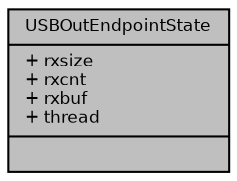 digraph "USBOutEndpointState"
{
  bgcolor="transparent";
  edge [fontname="Helvetica",fontsize="8",labelfontname="Helvetica",labelfontsize="8"];
  node [fontname="Helvetica",fontsize="8",shape=record];
  Node1 [label="{USBOutEndpointState\n|+ rxsize\l+ rxcnt\l+ rxbuf\l+ thread\l|}",height=0.2,width=0.4,color="black", fillcolor="grey75", style="filled", fontcolor="black"];
}
